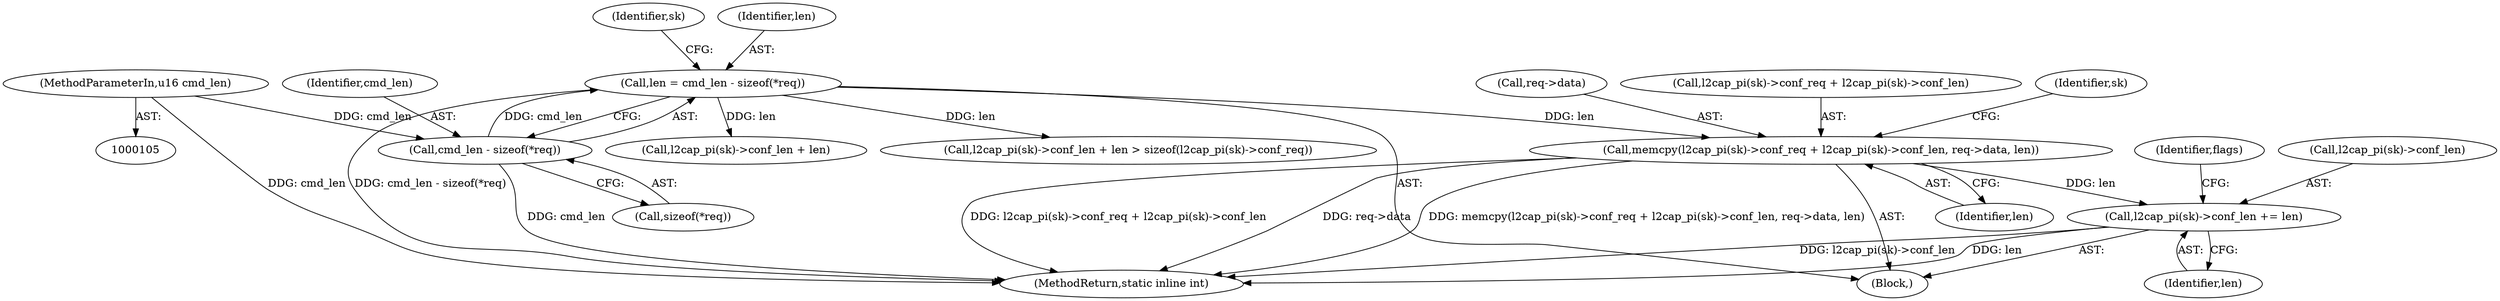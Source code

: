 digraph "0_linux_f2fcfcd670257236ebf2088bbdf26f6a8ef459fe_0@API" {
"1000193" [label="(Call,memcpy(l2cap_pi(sk)->conf_req + l2cap_pi(sk)->conf_len, req->data, len))"];
"1000159" [label="(Call,len = cmd_len - sizeof(*req))"];
"1000161" [label="(Call,cmd_len - sizeof(*req))"];
"1000108" [label="(MethodParameterIn,u16 cmd_len)"];
"1000207" [label="(Call,l2cap_pi(sk)->conf_len += len)"];
"1000108" [label="(MethodParameterIn,u16 cmd_len)"];
"1000343" [label="(MethodReturn,static inline int)"];
"1000206" [label="(Identifier,len)"];
"1000163" [label="(Call,sizeof(*req))"];
"1000167" [label="(Call,l2cap_pi(sk)->conf_len + len > sizeof(l2cap_pi(sk)->conf_req))"];
"1000110" [label="(Block,)"];
"1000194" [label="(Call,l2cap_pi(sk)->conf_req + l2cap_pi(sk)->conf_len)"];
"1000212" [label="(Identifier,len)"];
"1000207" [label="(Call,l2cap_pi(sk)->conf_len += len)"];
"1000193" [label="(Call,memcpy(l2cap_pi(sk)->conf_req + l2cap_pi(sk)->conf_len, req->data, len))"];
"1000208" [label="(Call,l2cap_pi(sk)->conf_len)"];
"1000168" [label="(Call,l2cap_pi(sk)->conf_len + len)"];
"1000159" [label="(Call,len = cmd_len - sizeof(*req))"];
"1000161" [label="(Call,cmd_len - sizeof(*req))"];
"1000210" [label="(Identifier,sk)"];
"1000203" [label="(Call,req->data)"];
"1000171" [label="(Identifier,sk)"];
"1000160" [label="(Identifier,len)"];
"1000162" [label="(Identifier,cmd_len)"];
"1000215" [label="(Identifier,flags)"];
"1000193" -> "1000110"  [label="AST: "];
"1000193" -> "1000206"  [label="CFG: "];
"1000194" -> "1000193"  [label="AST: "];
"1000203" -> "1000193"  [label="AST: "];
"1000206" -> "1000193"  [label="AST: "];
"1000210" -> "1000193"  [label="CFG: "];
"1000193" -> "1000343"  [label="DDG: l2cap_pi(sk)->conf_req + l2cap_pi(sk)->conf_len"];
"1000193" -> "1000343"  [label="DDG: req->data"];
"1000193" -> "1000343"  [label="DDG: memcpy(l2cap_pi(sk)->conf_req + l2cap_pi(sk)->conf_len, req->data, len)"];
"1000159" -> "1000193"  [label="DDG: len"];
"1000193" -> "1000207"  [label="DDG: len"];
"1000159" -> "1000110"  [label="AST: "];
"1000159" -> "1000161"  [label="CFG: "];
"1000160" -> "1000159"  [label="AST: "];
"1000161" -> "1000159"  [label="AST: "];
"1000171" -> "1000159"  [label="CFG: "];
"1000159" -> "1000343"  [label="DDG: cmd_len - sizeof(*req)"];
"1000161" -> "1000159"  [label="DDG: cmd_len"];
"1000159" -> "1000167"  [label="DDG: len"];
"1000159" -> "1000168"  [label="DDG: len"];
"1000161" -> "1000163"  [label="CFG: "];
"1000162" -> "1000161"  [label="AST: "];
"1000163" -> "1000161"  [label="AST: "];
"1000161" -> "1000343"  [label="DDG: cmd_len"];
"1000108" -> "1000161"  [label="DDG: cmd_len"];
"1000108" -> "1000105"  [label="AST: "];
"1000108" -> "1000343"  [label="DDG: cmd_len"];
"1000207" -> "1000110"  [label="AST: "];
"1000207" -> "1000212"  [label="CFG: "];
"1000208" -> "1000207"  [label="AST: "];
"1000212" -> "1000207"  [label="AST: "];
"1000215" -> "1000207"  [label="CFG: "];
"1000207" -> "1000343"  [label="DDG: l2cap_pi(sk)->conf_len"];
"1000207" -> "1000343"  [label="DDG: len"];
}
